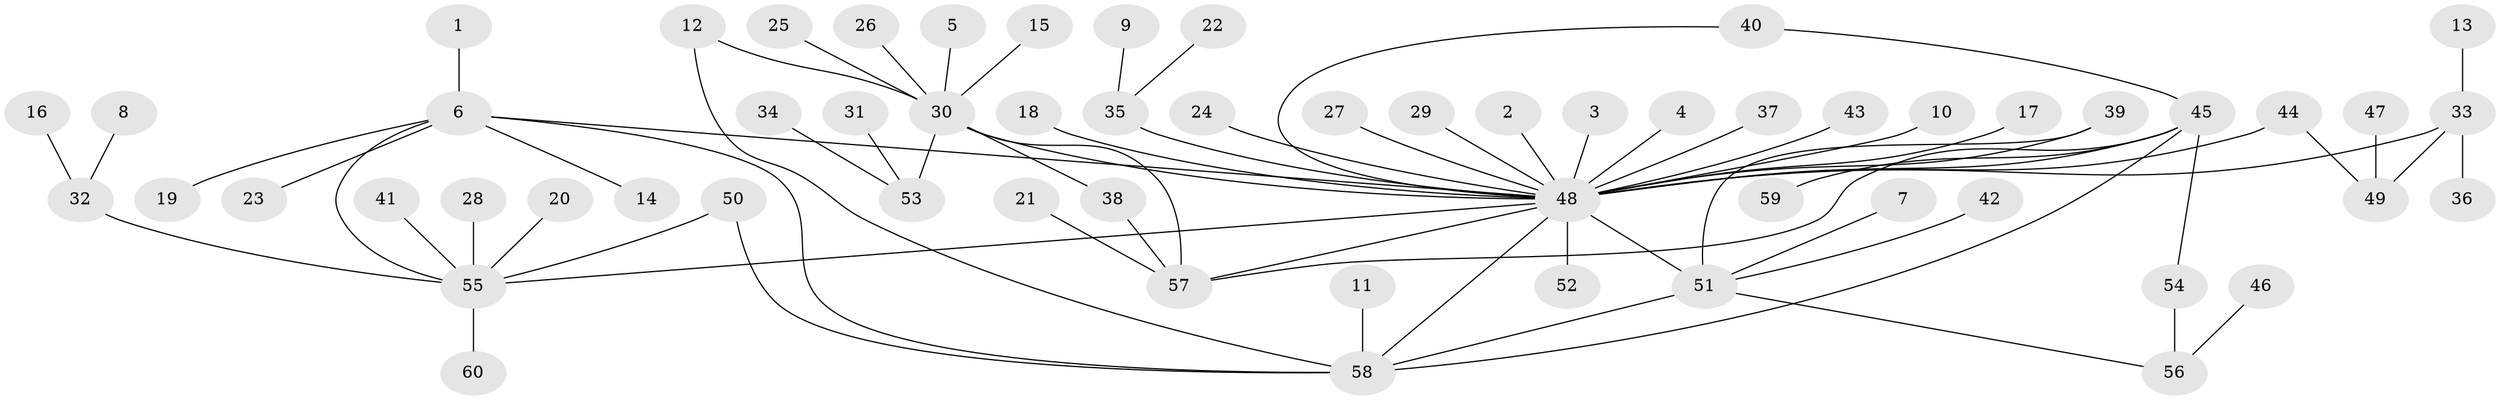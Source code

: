 // original degree distribution, {9: 0.01680672268907563, 29: 0.008403361344537815, 3: 0.06722689075630252, 5: 0.058823529411764705, 1: 0.6050420168067226, 4: 0.04201680672268908, 10: 0.008403361344537815, 6: 0.01680672268907563, 2: 0.16806722689075632, 8: 0.008403361344537815}
// Generated by graph-tools (version 1.1) at 2025/50/03/09/25 03:50:00]
// undirected, 60 vertices, 72 edges
graph export_dot {
graph [start="1"]
  node [color=gray90,style=filled];
  1;
  2;
  3;
  4;
  5;
  6;
  7;
  8;
  9;
  10;
  11;
  12;
  13;
  14;
  15;
  16;
  17;
  18;
  19;
  20;
  21;
  22;
  23;
  24;
  25;
  26;
  27;
  28;
  29;
  30;
  31;
  32;
  33;
  34;
  35;
  36;
  37;
  38;
  39;
  40;
  41;
  42;
  43;
  44;
  45;
  46;
  47;
  48;
  49;
  50;
  51;
  52;
  53;
  54;
  55;
  56;
  57;
  58;
  59;
  60;
  1 -- 6 [weight=1.0];
  2 -- 48 [weight=1.0];
  3 -- 48 [weight=1.0];
  4 -- 48 [weight=1.0];
  5 -- 30 [weight=1.0];
  6 -- 14 [weight=1.0];
  6 -- 19 [weight=1.0];
  6 -- 23 [weight=1.0];
  6 -- 48 [weight=1.0];
  6 -- 55 [weight=1.0];
  6 -- 58 [weight=1.0];
  7 -- 51 [weight=1.0];
  8 -- 32 [weight=1.0];
  9 -- 35 [weight=1.0];
  10 -- 48 [weight=1.0];
  11 -- 58 [weight=1.0];
  12 -- 30 [weight=1.0];
  12 -- 58 [weight=1.0];
  13 -- 33 [weight=1.0];
  15 -- 30 [weight=1.0];
  16 -- 32 [weight=1.0];
  17 -- 48 [weight=1.0];
  18 -- 48 [weight=1.0];
  20 -- 55 [weight=1.0];
  21 -- 57 [weight=1.0];
  22 -- 35 [weight=1.0];
  24 -- 48 [weight=1.0];
  25 -- 30 [weight=1.0];
  26 -- 30 [weight=1.0];
  27 -- 48 [weight=1.0];
  28 -- 55 [weight=1.0];
  29 -- 48 [weight=1.0];
  30 -- 38 [weight=1.0];
  30 -- 48 [weight=1.0];
  30 -- 53 [weight=1.0];
  30 -- 57 [weight=1.0];
  31 -- 53 [weight=1.0];
  32 -- 55 [weight=1.0];
  33 -- 36 [weight=1.0];
  33 -- 48 [weight=1.0];
  33 -- 49 [weight=1.0];
  34 -- 53 [weight=1.0];
  35 -- 48 [weight=1.0];
  37 -- 48 [weight=1.0];
  38 -- 57 [weight=1.0];
  39 -- 48 [weight=1.0];
  39 -- 51 [weight=1.0];
  40 -- 45 [weight=1.0];
  40 -- 48 [weight=1.0];
  41 -- 55 [weight=1.0];
  42 -- 51 [weight=1.0];
  43 -- 48 [weight=1.0];
  44 -- 48 [weight=1.0];
  44 -- 49 [weight=1.0];
  45 -- 48 [weight=1.0];
  45 -- 54 [weight=1.0];
  45 -- 57 [weight=1.0];
  45 -- 58 [weight=1.0];
  45 -- 59 [weight=1.0];
  46 -- 56 [weight=1.0];
  47 -- 49 [weight=1.0];
  48 -- 51 [weight=2.0];
  48 -- 52 [weight=1.0];
  48 -- 55 [weight=1.0];
  48 -- 57 [weight=1.0];
  48 -- 58 [weight=1.0];
  50 -- 55 [weight=1.0];
  50 -- 58 [weight=1.0];
  51 -- 56 [weight=1.0];
  51 -- 58 [weight=1.0];
  54 -- 56 [weight=1.0];
  55 -- 60 [weight=1.0];
}
